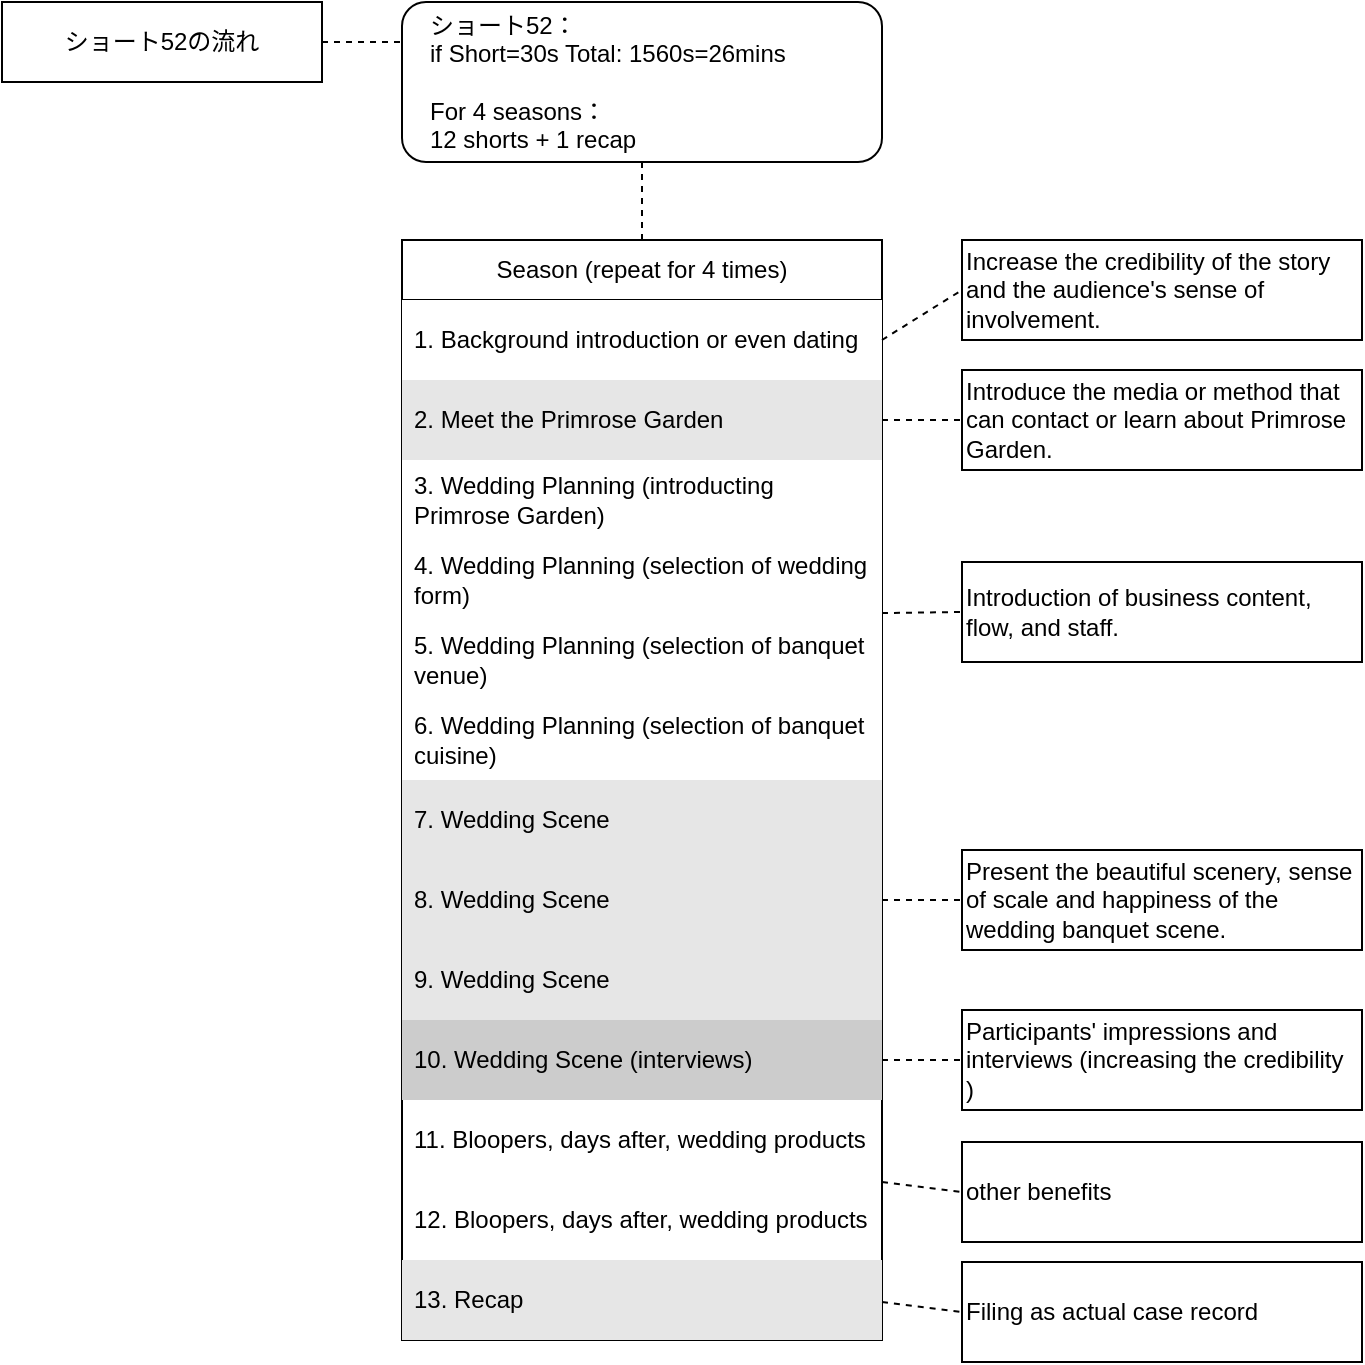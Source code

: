 <mxfile version="20.8.16" type="github">
  <diagram name="第 1 页" id="QphtTLHyzabLkcDR0NQY">
    <mxGraphModel dx="1030" dy="841" grid="1" gridSize="10" guides="1" tooltips="1" connect="1" arrows="1" fold="1" page="1" pageScale="1" pageWidth="1169" pageHeight="827" math="0" shadow="0">
      <root>
        <mxCell id="0" />
        <mxCell id="1" parent="0" />
        <mxCell id="XRTO34nemUw1Eli-27_c-1" value="ショート52の流れ" style="rounded=0;whiteSpace=wrap;html=1;" vertex="1" parent="1">
          <mxGeometry x="40" y="80" width="160" height="40" as="geometry" />
        </mxCell>
        <mxCell id="XRTO34nemUw1Eli-27_c-2" value="　ショート52：&lt;br&gt;　if Short=30s Total: 1560s=26mins&lt;br&gt;&lt;br&gt;　For 4 seasons：&lt;br&gt;　12 shorts + 1 recap" style="rounded=1;whiteSpace=wrap;html=1;align=left;" vertex="1" parent="1">
          <mxGeometry x="240" y="80" width="240" height="80" as="geometry" />
        </mxCell>
        <mxCell id="XRTO34nemUw1Eli-27_c-3" value="" style="endArrow=none;dashed=1;html=1;rounded=0;exitX=1;exitY=0.5;exitDx=0;exitDy=0;entryX=0;entryY=0.25;entryDx=0;entryDy=0;" edge="1" parent="1" source="XRTO34nemUw1Eli-27_c-1" target="XRTO34nemUw1Eli-27_c-2">
          <mxGeometry width="50" height="50" relative="1" as="geometry">
            <mxPoint x="430" y="370" as="sourcePoint" />
            <mxPoint x="480" y="320" as="targetPoint" />
            <Array as="points" />
          </mxGeometry>
        </mxCell>
        <mxCell id="XRTO34nemUw1Eli-27_c-5" value="Season (repeat for 4 times)" style="swimlane;fontStyle=0;childLayout=stackLayout;horizontal=1;startSize=30;horizontalStack=0;resizeParent=1;resizeParentMax=0;resizeLast=0;collapsible=1;marginBottom=0;whiteSpace=wrap;html=1;" vertex="1" parent="1">
          <mxGeometry x="240" y="199" width="240" height="550" as="geometry">
            <mxRectangle x="280" y="200" width="80" height="30" as="alternateBounds" />
          </mxGeometry>
        </mxCell>
        <mxCell id="XRTO34nemUw1Eli-27_c-6" value="1. Background introduction or even dating" style="text;strokeColor=none;fillColor=default;align=left;verticalAlign=middle;spacingLeft=4;spacingRight=4;overflow=hidden;points=[[0,0.5],[1,0.5]];portConstraint=eastwest;rotatable=0;whiteSpace=wrap;html=1;labelBorderColor=none;" vertex="1" parent="XRTO34nemUw1Eli-27_c-5">
          <mxGeometry y="30" width="240" height="40" as="geometry" />
        </mxCell>
        <mxCell id="XRTO34nemUw1Eli-27_c-17" value="2. Meet the Primrose Garden" style="text;strokeColor=none;fillColor=#E6E6E6;align=left;verticalAlign=middle;spacingLeft=4;spacingRight=4;overflow=hidden;points=[[0,0.5],[1,0.5]];portConstraint=eastwest;rotatable=0;whiteSpace=wrap;html=1;labelBorderColor=none;" vertex="1" parent="XRTO34nemUw1Eli-27_c-5">
          <mxGeometry y="70" width="240" height="40" as="geometry" />
        </mxCell>
        <mxCell id="XRTO34nemUw1Eli-27_c-7" value="3. Wedding Planning (introducting Primrose Garden)" style="text;strokeColor=none;fillColor=default;align=left;verticalAlign=middle;spacingLeft=4;spacingRight=4;overflow=hidden;points=[[0,0.5],[1,0.5]];portConstraint=eastwest;rotatable=0;whiteSpace=wrap;html=1;labelBorderColor=none;" vertex="1" parent="XRTO34nemUw1Eli-27_c-5">
          <mxGeometry y="110" width="240" height="40" as="geometry" />
        </mxCell>
        <mxCell id="XRTO34nemUw1Eli-27_c-8" value="4. Wedding Planning (selection of wedding form)" style="text;strokeColor=none;fillColor=default;align=left;verticalAlign=middle;spacingLeft=4;spacingRight=4;overflow=hidden;points=[[0,0.5],[1,0.5]];portConstraint=eastwest;rotatable=0;whiteSpace=wrap;html=1;labelBorderColor=none;" vertex="1" parent="XRTO34nemUw1Eli-27_c-5">
          <mxGeometry y="150" width="240" height="40" as="geometry" />
        </mxCell>
        <mxCell id="XRTO34nemUw1Eli-27_c-22" value="5. Wedding Planning (selection of&amp;nbsp;banquet venue)" style="text;strokeColor=none;fillColor=default;align=left;verticalAlign=middle;spacingLeft=4;spacingRight=4;overflow=hidden;points=[[0,0.5],[1,0.5]];portConstraint=eastwest;rotatable=0;whiteSpace=wrap;html=1;labelBorderColor=none;" vertex="1" parent="XRTO34nemUw1Eli-27_c-5">
          <mxGeometry y="190" width="240" height="40" as="geometry" />
        </mxCell>
        <mxCell id="XRTO34nemUw1Eli-27_c-23" value="6. Wedding Planning (selection of&amp;nbsp;banquet cuisine)" style="text;strokeColor=none;fillColor=default;align=left;verticalAlign=middle;spacingLeft=4;spacingRight=4;overflow=hidden;points=[[0,0.5],[1,0.5]];portConstraint=eastwest;rotatable=0;whiteSpace=wrap;html=1;labelBorderColor=none;" vertex="1" parent="XRTO34nemUw1Eli-27_c-5">
          <mxGeometry y="230" width="240" height="40" as="geometry" />
        </mxCell>
        <mxCell id="XRTO34nemUw1Eli-27_c-24" value="7. Wedding Scene" style="text;strokeColor=none;fillColor=#E6E6E6;align=left;verticalAlign=middle;spacingLeft=4;spacingRight=4;overflow=hidden;points=[[0,0.5],[1,0.5]];portConstraint=eastwest;rotatable=0;whiteSpace=wrap;html=1;" vertex="1" parent="XRTO34nemUw1Eli-27_c-5">
          <mxGeometry y="270" width="240" height="40" as="geometry" />
        </mxCell>
        <mxCell id="XRTO34nemUw1Eli-27_c-25" value="8. Wedding Scene" style="text;strokeColor=none;fillColor=#E6E6E6;align=left;verticalAlign=middle;spacingLeft=4;spacingRight=4;overflow=hidden;points=[[0,0.5],[1,0.5]];portConstraint=eastwest;rotatable=0;whiteSpace=wrap;html=1;" vertex="1" parent="XRTO34nemUw1Eli-27_c-5">
          <mxGeometry y="310" width="240" height="40" as="geometry" />
        </mxCell>
        <mxCell id="XRTO34nemUw1Eli-27_c-26" value="9. Wedding Scene" style="text;strokeColor=none;fillColor=#E6E6E6;align=left;verticalAlign=middle;spacingLeft=4;spacingRight=4;overflow=hidden;points=[[0,0.5],[1,0.5]];portConstraint=eastwest;rotatable=0;whiteSpace=wrap;html=1;" vertex="1" parent="XRTO34nemUw1Eli-27_c-5">
          <mxGeometry y="350" width="240" height="40" as="geometry" />
        </mxCell>
        <mxCell id="XRTO34nemUw1Eli-27_c-27" value="10. Wedding Scene (interviews)" style="text;strokeColor=none;fillColor=#CCCCCC;align=left;verticalAlign=middle;spacingLeft=4;spacingRight=4;overflow=hidden;points=[[0,0.5],[1,0.5]];portConstraint=eastwest;rotatable=0;whiteSpace=wrap;html=1;" vertex="1" parent="XRTO34nemUw1Eli-27_c-5">
          <mxGeometry y="390" width="240" height="40" as="geometry" />
        </mxCell>
        <mxCell id="XRTO34nemUw1Eli-27_c-28" value="11.&amp;nbsp;Bloopers, days after, wedding products" style="text;strokeColor=none;fillColor=none;align=left;verticalAlign=middle;spacingLeft=4;spacingRight=4;overflow=hidden;points=[[0,0.5],[1,0.5]];portConstraint=eastwest;rotatable=0;whiteSpace=wrap;html=1;" vertex="1" parent="XRTO34nemUw1Eli-27_c-5">
          <mxGeometry y="430" width="240" height="40" as="geometry" />
        </mxCell>
        <mxCell id="XRTO34nemUw1Eli-27_c-11" value="12.&amp;nbsp;Bloopers, days after, wedding products" style="text;strokeColor=none;fillColor=none;align=left;verticalAlign=middle;spacingLeft=4;spacingRight=4;overflow=hidden;points=[[0,0.5],[1,0.5]];portConstraint=eastwest;rotatable=0;whiteSpace=wrap;html=1;" vertex="1" parent="XRTO34nemUw1Eli-27_c-5">
          <mxGeometry y="470" width="240" height="40" as="geometry" />
        </mxCell>
        <mxCell id="XRTO34nemUw1Eli-27_c-12" value="13. Recap" style="text;strokeColor=none;fillColor=#E6E6E6;align=left;verticalAlign=middle;spacingLeft=4;spacingRight=4;overflow=hidden;points=[[0,0.5],[1,0.5]];portConstraint=eastwest;rotatable=0;whiteSpace=wrap;html=1;" vertex="1" parent="XRTO34nemUw1Eli-27_c-5">
          <mxGeometry y="510" width="240" height="40" as="geometry" />
        </mxCell>
        <mxCell id="XRTO34nemUw1Eli-27_c-14" value="" style="endArrow=none;dashed=1;html=1;rounded=0;exitX=0.5;exitY=1;exitDx=0;exitDy=0;entryX=0.5;entryY=0;entryDx=0;entryDy=0;" edge="1" parent="1" source="XRTO34nemUw1Eli-27_c-2" target="XRTO34nemUw1Eli-27_c-5">
          <mxGeometry width="50" height="50" relative="1" as="geometry">
            <mxPoint x="-110" y="109" as="sourcePoint" />
            <mxPoint x="-30" y="109" as="targetPoint" />
            <Array as="points" />
          </mxGeometry>
        </mxCell>
        <mxCell id="XRTO34nemUw1Eli-27_c-18" value="Increase the credibility of the story and the audience&#39;s sense of involvement." style="rounded=0;whiteSpace=wrap;html=1;align=left;" vertex="1" parent="1">
          <mxGeometry x="520" y="199" width="200" height="50" as="geometry" />
        </mxCell>
        <mxCell id="XRTO34nemUw1Eli-27_c-19" value="Introduce the media or method that can contact or learn about Primrose Garden." style="rounded=0;whiteSpace=wrap;html=1;align=left;" vertex="1" parent="1">
          <mxGeometry x="520" y="264" width="200" height="50" as="geometry" />
        </mxCell>
        <mxCell id="XRTO34nemUw1Eli-27_c-20" value="" style="endArrow=none;dashed=1;html=1;rounded=0;exitX=1;exitY=0.5;exitDx=0;exitDy=0;entryX=0;entryY=0.5;entryDx=0;entryDy=0;" edge="1" parent="1" source="XRTO34nemUw1Eli-27_c-6" target="XRTO34nemUw1Eli-27_c-18">
          <mxGeometry width="50" height="50" relative="1" as="geometry">
            <mxPoint x="480" y="500" as="sourcePoint" />
            <mxPoint x="530" y="450" as="targetPoint" />
          </mxGeometry>
        </mxCell>
        <mxCell id="XRTO34nemUw1Eli-27_c-21" value="" style="endArrow=none;dashed=1;html=1;rounded=0;exitX=1;exitY=0.5;exitDx=0;exitDy=0;entryX=0;entryY=0.5;entryDx=0;entryDy=0;" edge="1" parent="1" source="XRTO34nemUw1Eli-27_c-17" target="XRTO34nemUw1Eli-27_c-19">
          <mxGeometry width="50" height="50" relative="1" as="geometry">
            <mxPoint x="480" y="500" as="sourcePoint" />
            <mxPoint x="530" y="450" as="targetPoint" />
          </mxGeometry>
        </mxCell>
        <mxCell id="XRTO34nemUw1Eli-27_c-30" value="Introduction of business content, flow, and staff." style="rounded=0;whiteSpace=wrap;html=1;align=left;" vertex="1" parent="1">
          <mxGeometry x="520" y="360" width="200" height="50" as="geometry" />
        </mxCell>
        <mxCell id="XRTO34nemUw1Eli-27_c-31" value="" style="endArrow=none;dashed=1;html=1;rounded=0;exitX=1;exitY=-0.087;exitDx=0;exitDy=0;exitPerimeter=0;entryX=0;entryY=0.5;entryDx=0;entryDy=0;" edge="1" parent="1" source="XRTO34nemUw1Eli-27_c-22" target="XRTO34nemUw1Eli-27_c-30">
          <mxGeometry width="50" height="50" relative="1" as="geometry">
            <mxPoint x="480" y="500" as="sourcePoint" />
            <mxPoint x="530" y="450" as="targetPoint" />
          </mxGeometry>
        </mxCell>
        <mxCell id="XRTO34nemUw1Eli-27_c-32" value="Participants&#39; impressions and interviews (increasing the credibility&lt;br&gt;)" style="rounded=0;whiteSpace=wrap;html=1;align=left;" vertex="1" parent="1">
          <mxGeometry x="520" y="584" width="200" height="50" as="geometry" />
        </mxCell>
        <mxCell id="XRTO34nemUw1Eli-27_c-33" value="Present the beautiful scenery, sense of scale and happiness of the wedding banquet scene." style="rounded=0;whiteSpace=wrap;html=1;align=left;" vertex="1" parent="1">
          <mxGeometry x="520" y="504" width="200" height="50" as="geometry" />
        </mxCell>
        <mxCell id="XRTO34nemUw1Eli-27_c-34" value="" style="endArrow=none;dashed=1;html=1;rounded=0;exitX=1;exitY=0.5;exitDx=0;exitDy=0;entryX=0;entryY=0.5;entryDx=0;entryDy=0;" edge="1" parent="1" source="XRTO34nemUw1Eli-27_c-25" target="XRTO34nemUw1Eli-27_c-33">
          <mxGeometry width="50" height="50" relative="1" as="geometry">
            <mxPoint x="480" y="470" as="sourcePoint" />
            <mxPoint x="530" y="420" as="targetPoint" />
          </mxGeometry>
        </mxCell>
        <mxCell id="XRTO34nemUw1Eli-27_c-35" value="other benefits" style="rounded=0;whiteSpace=wrap;html=1;align=left;" vertex="1" parent="1">
          <mxGeometry x="520" y="650" width="200" height="50" as="geometry" />
        </mxCell>
        <mxCell id="XRTO34nemUw1Eli-27_c-36" value="" style="endArrow=none;dashed=1;html=1;rounded=0;exitX=1;exitY=0.5;exitDx=0;exitDy=0;entryX=0;entryY=0.5;entryDx=0;entryDy=0;" edge="1" parent="1" source="XRTO34nemUw1Eli-27_c-27" target="XRTO34nemUw1Eli-27_c-32">
          <mxGeometry width="50" height="50" relative="1" as="geometry">
            <mxPoint x="480" y="480" as="sourcePoint" />
            <mxPoint x="530" y="430" as="targetPoint" />
          </mxGeometry>
        </mxCell>
        <mxCell id="XRTO34nemUw1Eli-27_c-37" value="" style="endArrow=none;dashed=1;html=1;rounded=0;entryX=0;entryY=0.5;entryDx=0;entryDy=0;" edge="1" parent="1" target="XRTO34nemUw1Eli-27_c-35">
          <mxGeometry width="50" height="50" relative="1" as="geometry">
            <mxPoint x="480" y="670" as="sourcePoint" />
            <mxPoint x="530" y="430" as="targetPoint" />
          </mxGeometry>
        </mxCell>
        <mxCell id="XRTO34nemUw1Eli-27_c-38" value="Filing as actual case record" style="rounded=0;whiteSpace=wrap;html=1;align=left;" vertex="1" parent="1">
          <mxGeometry x="520" y="710" width="200" height="50" as="geometry" />
        </mxCell>
        <mxCell id="XRTO34nemUw1Eli-27_c-39" value="" style="endArrow=none;dashed=1;html=1;rounded=0;entryX=0;entryY=0.5;entryDx=0;entryDy=0;" edge="1" parent="1" target="XRTO34nemUw1Eli-27_c-38">
          <mxGeometry width="50" height="50" relative="1" as="geometry">
            <mxPoint x="480" y="730" as="sourcePoint" />
            <mxPoint x="530" y="430" as="targetPoint" />
          </mxGeometry>
        </mxCell>
      </root>
    </mxGraphModel>
  </diagram>
</mxfile>
